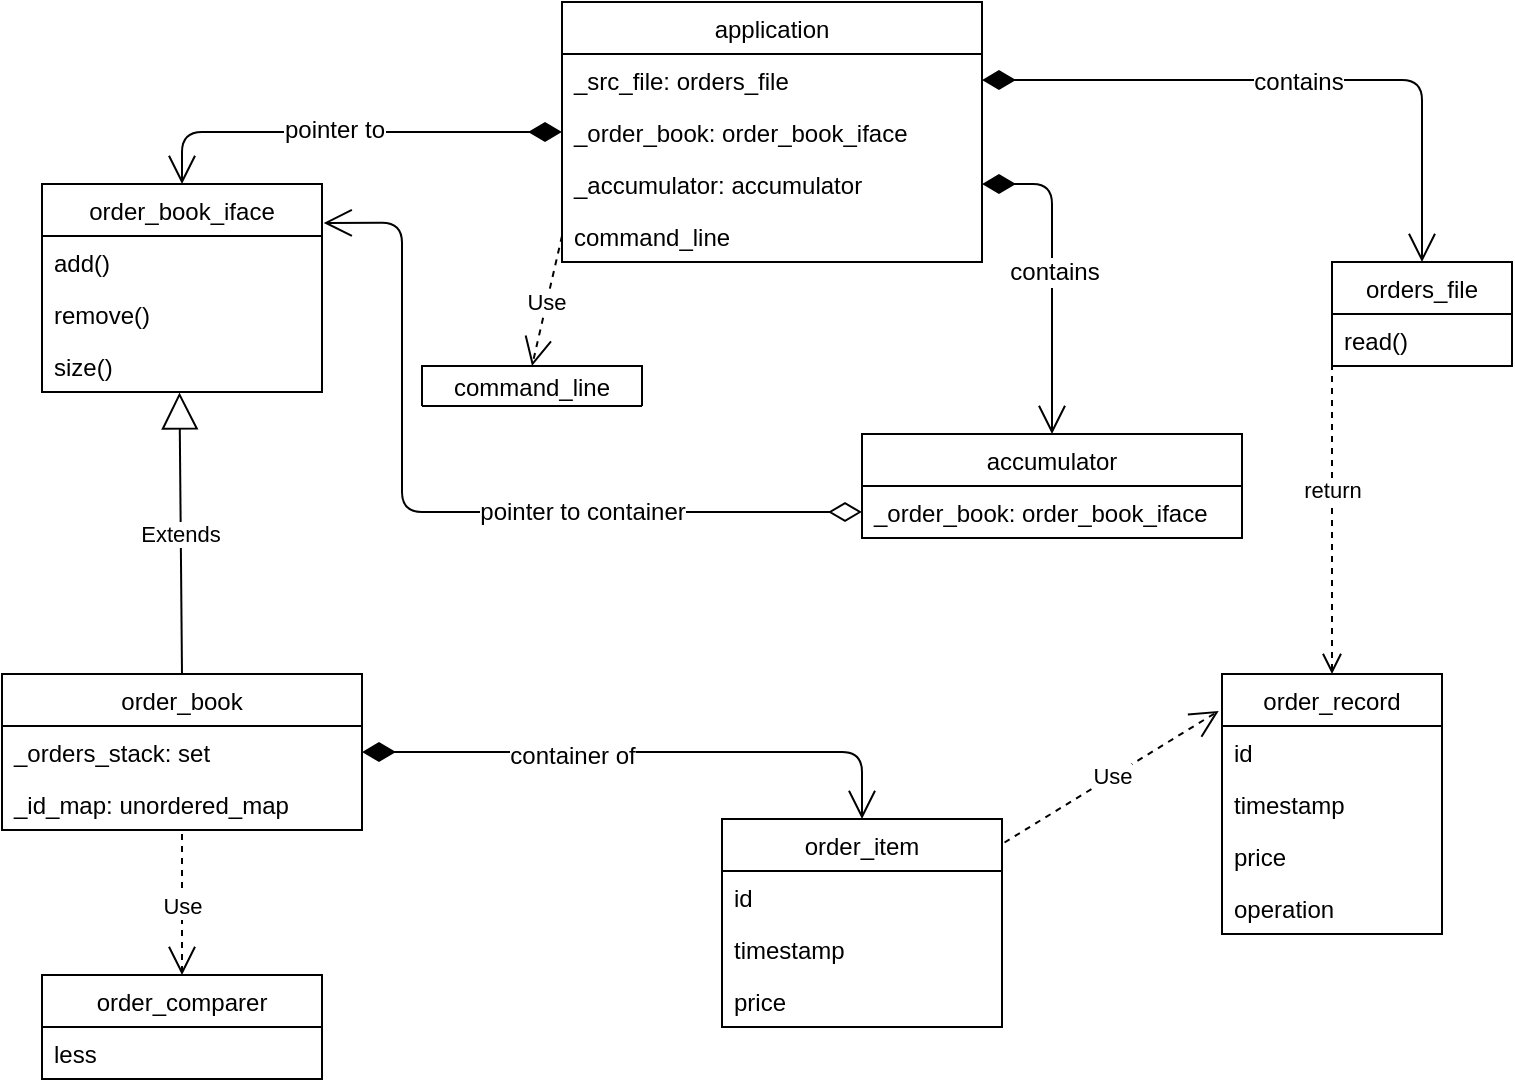 <mxfile version="12.1.0" type="device" pages="1"><diagram id="6lMluuBGXVRVK7GMgGf7" name="Page-1"><mxGraphModel dx="992" dy="535" grid="1" gridSize="10" guides="1" tooltips="1" connect="1" arrows="1" fold="1" page="1" pageScale="1" pageWidth="827" pageHeight="1169" math="0" shadow="0"><root><mxCell id="0"/><mxCell id="1" parent="0"/><mxCell id="KTFwNIXMquHqbXZLgJa8-1" value="application" style="swimlane;fontStyle=0;childLayout=stackLayout;horizontal=1;startSize=26;fillColor=none;horizontalStack=0;resizeParent=1;resizeParentMax=0;resizeLast=0;collapsible=1;marginBottom=0;" vertex="1" parent="1"><mxGeometry x="316" y="60" width="210" height="130" as="geometry"/></mxCell><mxCell id="KTFwNIXMquHqbXZLgJa8-2" value="_src_file: orders_file" style="text;strokeColor=none;fillColor=none;align=left;verticalAlign=top;spacingLeft=4;spacingRight=4;overflow=hidden;rotatable=0;points=[[0,0.5],[1,0.5]];portConstraint=eastwest;" vertex="1" parent="KTFwNIXMquHqbXZLgJa8-1"><mxGeometry y="26" width="210" height="26" as="geometry"/></mxCell><mxCell id="KTFwNIXMquHqbXZLgJa8-3" value="_order_book: order_book_iface" style="text;strokeColor=none;fillColor=none;align=left;verticalAlign=top;spacingLeft=4;spacingRight=4;overflow=hidden;rotatable=0;points=[[0,0.5],[1,0.5]];portConstraint=eastwest;" vertex="1" parent="KTFwNIXMquHqbXZLgJa8-1"><mxGeometry y="52" width="210" height="26" as="geometry"/></mxCell><mxCell id="KTFwNIXMquHqbXZLgJa8-4" value="_accumulator: accumulator" style="text;strokeColor=none;fillColor=none;align=left;verticalAlign=top;spacingLeft=4;spacingRight=4;overflow=hidden;rotatable=0;points=[[0,0.5],[1,0.5]];portConstraint=eastwest;" vertex="1" parent="KTFwNIXMquHqbXZLgJa8-1"><mxGeometry y="78" width="210" height="26" as="geometry"/></mxCell><mxCell id="KTFwNIXMquHqbXZLgJa8-46" value="command_line" style="text;strokeColor=none;fillColor=none;align=left;verticalAlign=top;spacingLeft=4;spacingRight=4;overflow=hidden;rotatable=0;points=[[0,0.5],[1,0.5]];portConstraint=eastwest;" vertex="1" parent="KTFwNIXMquHqbXZLgJa8-1"><mxGeometry y="104" width="210" height="26" as="geometry"/></mxCell><mxCell id="KTFwNIXMquHqbXZLgJa8-5" value="accumulator" style="swimlane;fontStyle=0;childLayout=stackLayout;horizontal=1;startSize=26;fillColor=none;horizontalStack=0;resizeParent=1;resizeParentMax=0;resizeLast=0;collapsible=1;marginBottom=0;" vertex="1" parent="1"><mxGeometry x="466" y="276" width="190" height="52" as="geometry"/></mxCell><mxCell id="KTFwNIXMquHqbXZLgJa8-6" value="_order_book: order_book_iface" style="text;strokeColor=none;fillColor=none;align=left;verticalAlign=top;spacingLeft=4;spacingRight=4;overflow=hidden;rotatable=0;points=[[0,0.5],[1,0.5]];portConstraint=eastwest;" vertex="1" parent="KTFwNIXMquHqbXZLgJa8-5"><mxGeometry y="26" width="190" height="26" as="geometry"/></mxCell><mxCell id="KTFwNIXMquHqbXZLgJa8-9" value="order_book_iface" style="swimlane;fontStyle=0;childLayout=stackLayout;horizontal=1;startSize=26;fillColor=none;horizontalStack=0;resizeParent=1;resizeParentMax=0;resizeLast=0;collapsible=1;marginBottom=0;" vertex="1" parent="1"><mxGeometry x="56" y="151" width="140" height="104" as="geometry"/></mxCell><mxCell id="KTFwNIXMquHqbXZLgJa8-10" value="add()&#10;" style="text;strokeColor=none;fillColor=none;align=left;verticalAlign=top;spacingLeft=4;spacingRight=4;overflow=hidden;rotatable=0;points=[[0,0.5],[1,0.5]];portConstraint=eastwest;" vertex="1" parent="KTFwNIXMquHqbXZLgJa8-9"><mxGeometry y="26" width="140" height="26" as="geometry"/></mxCell><mxCell id="KTFwNIXMquHqbXZLgJa8-11" value="remove()" style="text;strokeColor=none;fillColor=none;align=left;verticalAlign=top;spacingLeft=4;spacingRight=4;overflow=hidden;rotatable=0;points=[[0,0.5],[1,0.5]];portConstraint=eastwest;" vertex="1" parent="KTFwNIXMquHqbXZLgJa8-9"><mxGeometry y="52" width="140" height="26" as="geometry"/></mxCell><mxCell id="KTFwNIXMquHqbXZLgJa8-12" value="size()" style="text;strokeColor=none;fillColor=none;align=left;verticalAlign=top;spacingLeft=4;spacingRight=4;overflow=hidden;rotatable=0;points=[[0,0.5],[1,0.5]];portConstraint=eastwest;" vertex="1" parent="KTFwNIXMquHqbXZLgJa8-9"><mxGeometry y="78" width="140" height="26" as="geometry"/></mxCell><mxCell id="KTFwNIXMquHqbXZLgJa8-17" value="command_line" style="swimlane;fontStyle=0;childLayout=stackLayout;horizontal=1;startSize=26;fillColor=none;horizontalStack=0;resizeParent=1;resizeParentMax=0;resizeLast=0;collapsible=1;marginBottom=0;" vertex="1" parent="1"><mxGeometry x="246" y="242" width="110" height="20" as="geometry"/></mxCell><mxCell id="KTFwNIXMquHqbXZLgJa8-21" value="orders_file" style="swimlane;fontStyle=0;childLayout=stackLayout;horizontal=1;startSize=26;fillColor=none;horizontalStack=0;resizeParent=1;resizeParentMax=0;resizeLast=0;collapsible=1;marginBottom=0;" vertex="1" parent="1"><mxGeometry x="701" y="190" width="90" height="52" as="geometry"/></mxCell><mxCell id="KTFwNIXMquHqbXZLgJa8-72" value="read()" style="text;strokeColor=none;fillColor=none;align=left;verticalAlign=top;spacingLeft=4;spacingRight=4;overflow=hidden;rotatable=0;points=[[0,0.5],[1,0.5]];portConstraint=eastwest;" vertex="1" parent="KTFwNIXMquHqbXZLgJa8-21"><mxGeometry y="26" width="90" height="26" as="geometry"/></mxCell><mxCell id="KTFwNIXMquHqbXZLgJa8-25" value="order_book" style="swimlane;fontStyle=0;childLayout=stackLayout;horizontal=1;startSize=26;fillColor=none;horizontalStack=0;resizeParent=1;resizeParentMax=0;resizeLast=0;collapsible=1;marginBottom=0;" vertex="1" parent="1"><mxGeometry x="36" y="396" width="180" height="78" as="geometry"/></mxCell><mxCell id="KTFwNIXMquHqbXZLgJa8-26" value="_orders_stack: set" style="text;strokeColor=none;fillColor=none;align=left;verticalAlign=top;spacingLeft=4;spacingRight=4;overflow=hidden;rotatable=0;points=[[0,0.5],[1,0.5]];portConstraint=eastwest;" vertex="1" parent="KTFwNIXMquHqbXZLgJa8-25"><mxGeometry y="26" width="180" height="26" as="geometry"/></mxCell><mxCell id="KTFwNIXMquHqbXZLgJa8-27" value="_id_map: unordered_map" style="text;strokeColor=none;fillColor=none;align=left;verticalAlign=top;spacingLeft=4;spacingRight=4;overflow=hidden;rotatable=0;points=[[0,0.5],[1,0.5]];portConstraint=eastwest;" vertex="1" parent="KTFwNIXMquHqbXZLgJa8-25"><mxGeometry y="52" width="180" height="26" as="geometry"/></mxCell><mxCell id="KTFwNIXMquHqbXZLgJa8-29" value="order_item" style="swimlane;fontStyle=0;childLayout=stackLayout;horizontal=1;startSize=26;fillColor=none;horizontalStack=0;resizeParent=1;resizeParentMax=0;resizeLast=0;collapsible=1;marginBottom=0;" vertex="1" parent="1"><mxGeometry x="396" y="468.5" width="140" height="104" as="geometry"/></mxCell><mxCell id="KTFwNIXMquHqbXZLgJa8-30" value="id" style="text;strokeColor=none;fillColor=none;align=left;verticalAlign=top;spacingLeft=4;spacingRight=4;overflow=hidden;rotatable=0;points=[[0,0.5],[1,0.5]];portConstraint=eastwest;" vertex="1" parent="KTFwNIXMquHqbXZLgJa8-29"><mxGeometry y="26" width="140" height="26" as="geometry"/></mxCell><mxCell id="KTFwNIXMquHqbXZLgJa8-31" value="timestamp" style="text;strokeColor=none;fillColor=none;align=left;verticalAlign=top;spacingLeft=4;spacingRight=4;overflow=hidden;rotatable=0;points=[[0,0.5],[1,0.5]];portConstraint=eastwest;" vertex="1" parent="KTFwNIXMquHqbXZLgJa8-29"><mxGeometry y="52" width="140" height="26" as="geometry"/></mxCell><mxCell id="KTFwNIXMquHqbXZLgJa8-32" value="price" style="text;strokeColor=none;fillColor=none;align=left;verticalAlign=top;spacingLeft=4;spacingRight=4;overflow=hidden;rotatable=0;points=[[0,0.5],[1,0.5]];portConstraint=eastwest;" vertex="1" parent="KTFwNIXMquHqbXZLgJa8-29"><mxGeometry y="78" width="140" height="26" as="geometry"/></mxCell><mxCell id="KTFwNIXMquHqbXZLgJa8-33" value="order_record" style="swimlane;fontStyle=0;childLayout=stackLayout;horizontal=1;startSize=26;fillColor=none;horizontalStack=0;resizeParent=1;resizeParentMax=0;resizeLast=0;collapsible=1;marginBottom=0;" vertex="1" parent="1"><mxGeometry x="646" y="396" width="110" height="130" as="geometry"/></mxCell><mxCell id="KTFwNIXMquHqbXZLgJa8-68" value="id" style="text;strokeColor=none;fillColor=none;align=left;verticalAlign=top;spacingLeft=4;spacingRight=4;overflow=hidden;rotatable=0;points=[[0,0.5],[1,0.5]];portConstraint=eastwest;" vertex="1" parent="KTFwNIXMquHqbXZLgJa8-33"><mxGeometry y="26" width="110" height="26" as="geometry"/></mxCell><mxCell id="KTFwNIXMquHqbXZLgJa8-69" value="timestamp" style="text;strokeColor=none;fillColor=none;align=left;verticalAlign=top;spacingLeft=4;spacingRight=4;overflow=hidden;rotatable=0;points=[[0,0.5],[1,0.5]];portConstraint=eastwest;" vertex="1" parent="KTFwNIXMquHqbXZLgJa8-33"><mxGeometry y="52" width="110" height="26" as="geometry"/></mxCell><mxCell id="KTFwNIXMquHqbXZLgJa8-70" value="price" style="text;strokeColor=none;fillColor=none;align=left;verticalAlign=top;spacingLeft=4;spacingRight=4;overflow=hidden;rotatable=0;points=[[0,0.5],[1,0.5]];portConstraint=eastwest;" vertex="1" parent="KTFwNIXMquHqbXZLgJa8-33"><mxGeometry y="78" width="110" height="26" as="geometry"/></mxCell><mxCell id="KTFwNIXMquHqbXZLgJa8-71" value="operation" style="text;strokeColor=none;fillColor=none;align=left;verticalAlign=top;spacingLeft=4;spacingRight=4;overflow=hidden;rotatable=0;points=[[0,0.5],[1,0.5]];portConstraint=eastwest;" vertex="1" parent="KTFwNIXMquHqbXZLgJa8-33"><mxGeometry y="104" width="110" height="26" as="geometry"/></mxCell><mxCell id="KTFwNIXMquHqbXZLgJa8-37" value="order_comparer" style="swimlane;fontStyle=0;childLayout=stackLayout;horizontal=1;startSize=26;fillColor=none;horizontalStack=0;resizeParent=1;resizeParentMax=0;resizeLast=0;collapsible=1;marginBottom=0;" vertex="1" parent="1"><mxGeometry x="56" y="546.5" width="140" height="52" as="geometry"/></mxCell><mxCell id="KTFwNIXMquHqbXZLgJa8-67" value="less" style="text;strokeColor=none;fillColor=none;align=left;verticalAlign=top;spacingLeft=4;spacingRight=4;overflow=hidden;rotatable=0;points=[[0,0.5],[1,0.5]];portConstraint=eastwest;" vertex="1" parent="KTFwNIXMquHqbXZLgJa8-37"><mxGeometry y="26" width="140" height="26" as="geometry"/></mxCell><mxCell id="KTFwNIXMquHqbXZLgJa8-42" value="" style="endArrow=open;html=1;endSize=12;startArrow=diamondThin;startSize=14;startFill=1;edgeStyle=orthogonalEdgeStyle;align=left;verticalAlign=bottom;exitX=1;exitY=0.5;exitDx=0;exitDy=0;entryX=0.5;entryY=0;entryDx=0;entryDy=0;" edge="1" parent="1" source="KTFwNIXMquHqbXZLgJa8-2" target="KTFwNIXMquHqbXZLgJa8-21"><mxGeometry x="-0.834" y="23" relative="1" as="geometry"><mxPoint x="326" y="246" as="sourcePoint"/><mxPoint x="486" y="246" as="targetPoint"/><mxPoint as="offset"/></mxGeometry></mxCell><mxCell id="KTFwNIXMquHqbXZLgJa8-77" value="contains" style="text;html=1;resizable=0;points=[];align=center;verticalAlign=middle;labelBackgroundColor=#ffffff;" vertex="1" connectable="0" parent="KTFwNIXMquHqbXZLgJa8-42"><mxGeometry x="0.017" y="-1" relative="1" as="geometry"><mxPoint as="offset"/></mxGeometry></mxCell><mxCell id="KTFwNIXMquHqbXZLgJa8-43" value="" style="endArrow=open;html=1;endSize=12;startArrow=diamondThin;startSize=14;startFill=1;edgeStyle=orthogonalEdgeStyle;align=left;verticalAlign=bottom;exitX=1;exitY=0.5;exitDx=0;exitDy=0;entryX=0.5;entryY=0;entryDx=0;entryDy=0;" edge="1" parent="1" source="KTFwNIXMquHqbXZLgJa8-4" target="KTFwNIXMquHqbXZLgJa8-5"><mxGeometry x="-0.562" y="25" relative="1" as="geometry"><mxPoint x="536" y="148" as="sourcePoint"/><mxPoint x="756" y="276" as="targetPoint"/><mxPoint x="-25" y="-25" as="offset"/></mxGeometry></mxCell><mxCell id="KTFwNIXMquHqbXZLgJa8-78" value="contains" style="text;html=1;resizable=0;points=[];align=center;verticalAlign=middle;labelBackgroundColor=#ffffff;" vertex="1" connectable="0" parent="KTFwNIXMquHqbXZLgJa8-43"><mxGeometry x="-0.015" y="1" relative="1" as="geometry"><mxPoint as="offset"/></mxGeometry></mxCell><mxCell id="KTFwNIXMquHqbXZLgJa8-45" value="Extends" style="endArrow=block;endSize=16;endFill=0;html=1;exitX=0.5;exitY=0;exitDx=0;exitDy=0;entryX=0.491;entryY=1.008;entryDx=0;entryDy=0;entryPerimeter=0;" edge="1" parent="1" source="KTFwNIXMquHqbXZLgJa8-25" target="KTFwNIXMquHqbXZLgJa8-12"><mxGeometry width="160" relative="1" as="geometry"><mxPoint x="176" y="556" as="sourcePoint"/><mxPoint x="336" y="556" as="targetPoint"/></mxGeometry></mxCell><mxCell id="KTFwNIXMquHqbXZLgJa8-47" value="Use" style="endArrow=open;endSize=12;dashed=1;html=1;exitX=0;exitY=0.5;exitDx=0;exitDy=0;entryX=0.5;entryY=0;entryDx=0;entryDy=0;" edge="1" parent="1" source="KTFwNIXMquHqbXZLgJa8-46" target="KTFwNIXMquHqbXZLgJa8-17"><mxGeometry width="160" relative="1" as="geometry"><mxPoint x="761.18" y="383.588" as="sourcePoint"/><mxPoint x="776" y="406" as="targetPoint"/></mxGeometry></mxCell><mxCell id="KTFwNIXMquHqbXZLgJa8-48" value="" style="endArrow=open;html=1;endSize=12;startArrow=diamondThin;startSize=14;startFill=0;edgeStyle=orthogonalEdgeStyle;align=left;verticalAlign=bottom;exitX=0;exitY=0.5;exitDx=0;exitDy=0;entryX=1.006;entryY=0.187;entryDx=0;entryDy=0;entryPerimeter=0;" edge="1" parent="1" source="KTFwNIXMquHqbXZLgJa8-6" target="KTFwNIXMquHqbXZLgJa8-9"><mxGeometry x="0.84" y="255" relative="1" as="geometry"><mxPoint x="396" y="417.5" as="sourcePoint"/><mxPoint x="256" y="452.5" as="targetPoint"/><Array as="points"><mxPoint x="236" y="315"/><mxPoint x="236" y="170"/></Array><mxPoint as="offset"/></mxGeometry></mxCell><mxCell id="KTFwNIXMquHqbXZLgJa8-80" value="pointer to container" style="text;html=1;resizable=0;points=[];align=center;verticalAlign=middle;labelBackgroundColor=#ffffff;" vertex="1" connectable="0" parent="KTFwNIXMquHqbXZLgJa8-48"><mxGeometry x="-0.322" relative="1" as="geometry"><mxPoint as="offset"/></mxGeometry></mxCell><mxCell id="KTFwNIXMquHqbXZLgJa8-55" value="" style="endArrow=open;html=1;endSize=12;startArrow=diamondThin;startSize=14;startFill=1;edgeStyle=orthogonalEdgeStyle;align=left;verticalAlign=bottom;exitX=1;exitY=0.5;exitDx=0;exitDy=0;entryX=0.5;entryY=0;entryDx=0;entryDy=0;" edge="1" parent="1" source="KTFwNIXMquHqbXZLgJa8-26" target="KTFwNIXMquHqbXZLgJa8-29"><mxGeometry x="-0.507" y="39" relative="1" as="geometry"><mxPoint x="266" y="409" as="sourcePoint"/><mxPoint x="289" y="550" as="targetPoint"/><mxPoint as="offset"/></mxGeometry></mxCell><mxCell id="KTFwNIXMquHqbXZLgJa8-79" value="container of" style="text;html=1;resizable=0;points=[];align=center;verticalAlign=middle;labelBackgroundColor=#ffffff;" vertex="1" connectable="0" parent="KTFwNIXMquHqbXZLgJa8-55"><mxGeometry x="-0.263" y="-2" relative="1" as="geometry"><mxPoint as="offset"/></mxGeometry></mxCell><mxCell id="KTFwNIXMquHqbXZLgJa8-56" value="Use" style="endArrow=open;endSize=12;dashed=1;html=1;entryX=0.5;entryY=0;entryDx=0;entryDy=0;" edge="1" parent="1" target="KTFwNIXMquHqbXZLgJa8-37"><mxGeometry width="160" relative="1" as="geometry"><mxPoint x="126" y="476" as="sourcePoint"/><mxPoint x="136" y="576.5" as="targetPoint"/></mxGeometry></mxCell><mxCell id="KTFwNIXMquHqbXZLgJa8-58" value="Use" style="endArrow=open;endSize=12;dashed=1;html=1;exitX=1.009;exitY=0.113;exitDx=0;exitDy=0;exitPerimeter=0;entryX=-0.015;entryY=0.142;entryDx=0;entryDy=0;entryPerimeter=0;" edge="1" parent="1" source="KTFwNIXMquHqbXZLgJa8-29" target="KTFwNIXMquHqbXZLgJa8-33"><mxGeometry width="160" relative="1" as="geometry"><mxPoint x="566" y="556" as="sourcePoint"/><mxPoint x="694" y="413" as="targetPoint"/></mxGeometry></mxCell><mxCell id="KTFwNIXMquHqbXZLgJa8-73" value="return" style="html=1;verticalAlign=bottom;endArrow=open;dashed=1;endSize=8;exitX=0;exitY=0.5;exitDx=0;exitDy=0;entryX=0.5;entryY=0;entryDx=0;entryDy=0;" edge="1" parent="1" source="KTFwNIXMquHqbXZLgJa8-72" target="KTFwNIXMquHqbXZLgJa8-33"><mxGeometry relative="1" as="geometry"><mxPoint x="616" y="386" as="sourcePoint"/><mxPoint x="536" y="386" as="targetPoint"/></mxGeometry></mxCell><mxCell id="KTFwNIXMquHqbXZLgJa8-75" value="" style="endArrow=open;html=1;endSize=12;startArrow=diamondThin;startSize=14;startFill=1;edgeStyle=orthogonalEdgeStyle;align=left;verticalAlign=bottom;exitX=0;exitY=0.5;exitDx=0;exitDy=0;entryX=0.5;entryY=0;entryDx=0;entryDy=0;" edge="1" parent="1" source="KTFwNIXMquHqbXZLgJa8-3" target="KTFwNIXMquHqbXZLgJa8-9"><mxGeometry x="1" y="160" relative="1" as="geometry"><mxPoint x="536" y="200" as="sourcePoint"/><mxPoint x="571" y="286" as="targetPoint"/><mxPoint y="5" as="offset"/></mxGeometry></mxCell><mxCell id="KTFwNIXMquHqbXZLgJa8-76" value="pointer to" style="text;html=1;resizable=0;points=[];align=center;verticalAlign=middle;labelBackgroundColor=#ffffff;" vertex="1" connectable="0" parent="KTFwNIXMquHqbXZLgJa8-75"><mxGeometry x="0.059" y="-1" relative="1" as="geometry"><mxPoint as="offset"/></mxGeometry></mxCell></root></mxGraphModel></diagram></mxfile>